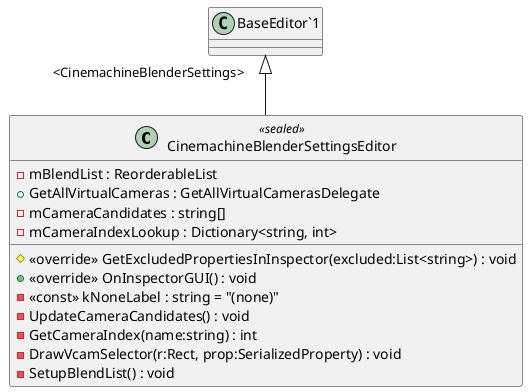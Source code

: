 @startuml
class CinemachineBlenderSettingsEditor <<sealed>> {
    - mBlendList : ReorderableList
    + GetAllVirtualCameras : GetAllVirtualCamerasDelegate
    # <<override>> GetExcludedPropertiesInInspector(excluded:List<string>) : void
    + <<override>> OnInspectorGUI() : void
    - <<const>> kNoneLabel : string = "(none)"
    - mCameraCandidates : string[]
    - mCameraIndexLookup : Dictionary<string, int>
    - UpdateCameraCandidates() : void
    - GetCameraIndex(name:string) : int
    - DrawVcamSelector(r:Rect, prop:SerializedProperty) : void
    - SetupBlendList() : void
}
"BaseEditor`1" "<CinemachineBlenderSettings>" <|-- CinemachineBlenderSettingsEditor
@enduml
